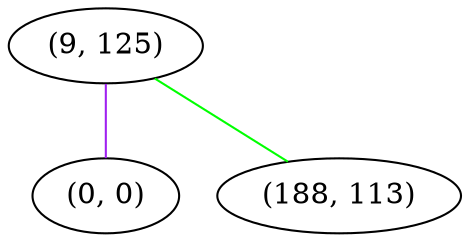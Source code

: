 graph "" {
"(9, 125)";
"(0, 0)";
"(188, 113)";
"(9, 125)" -- "(0, 0)"  [color=purple, key=0, weight=4];
"(9, 125)" -- "(188, 113)"  [color=green, key=0, weight=2];
}
